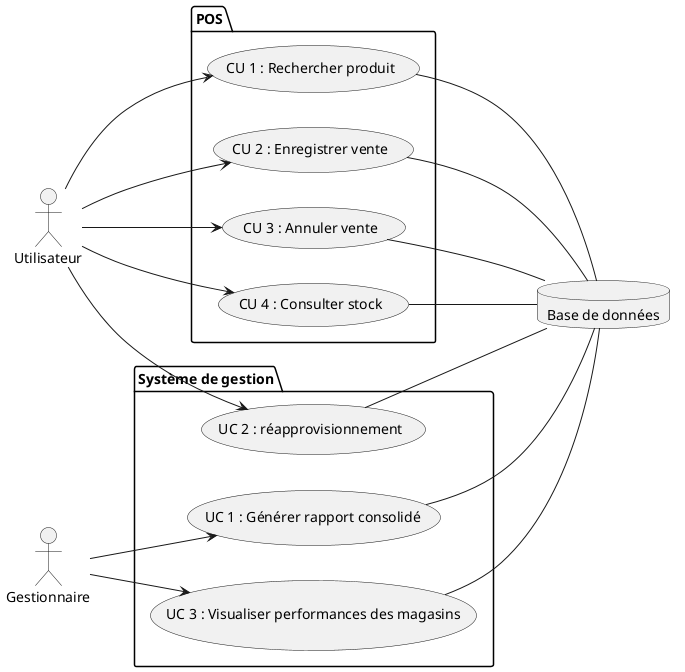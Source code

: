 @startuml Cas d'utilisation

left to right direction

actor Utilisateur
actor Gestionnaire

database  "Base de données" as DB

package "POS" {
  usecase "CU 1 : Rechercher produit" as U1
  usecase "CU 2 : Enregistrer vente" as U2
  usecase "CU 3 : Annuler vente" as U3
  usecase "CU 4 : Consulter stock" as U4
}

package "Système de gestion" {
  usecase "UC 1 : Générer rapport consolidé" as UC1
  usecase "UC 2 : réapprovisionnement" as UC2
  usecase "UC 3 : Visualiser performances des magasins" as UC3
}

Utilisateur --> U1
Utilisateur --> U2
Utilisateur --> U3
Utilisateur --> U4

U1 -- DB
U2 -- DB
U3 -- DB
U4 -- DB

UC1 -- DB
UC2 -- DB
UC3 -- DB

Gestionnaire --> UC1
Gestionnaire --> UC3
Utilisateur --> UC2

@enduml